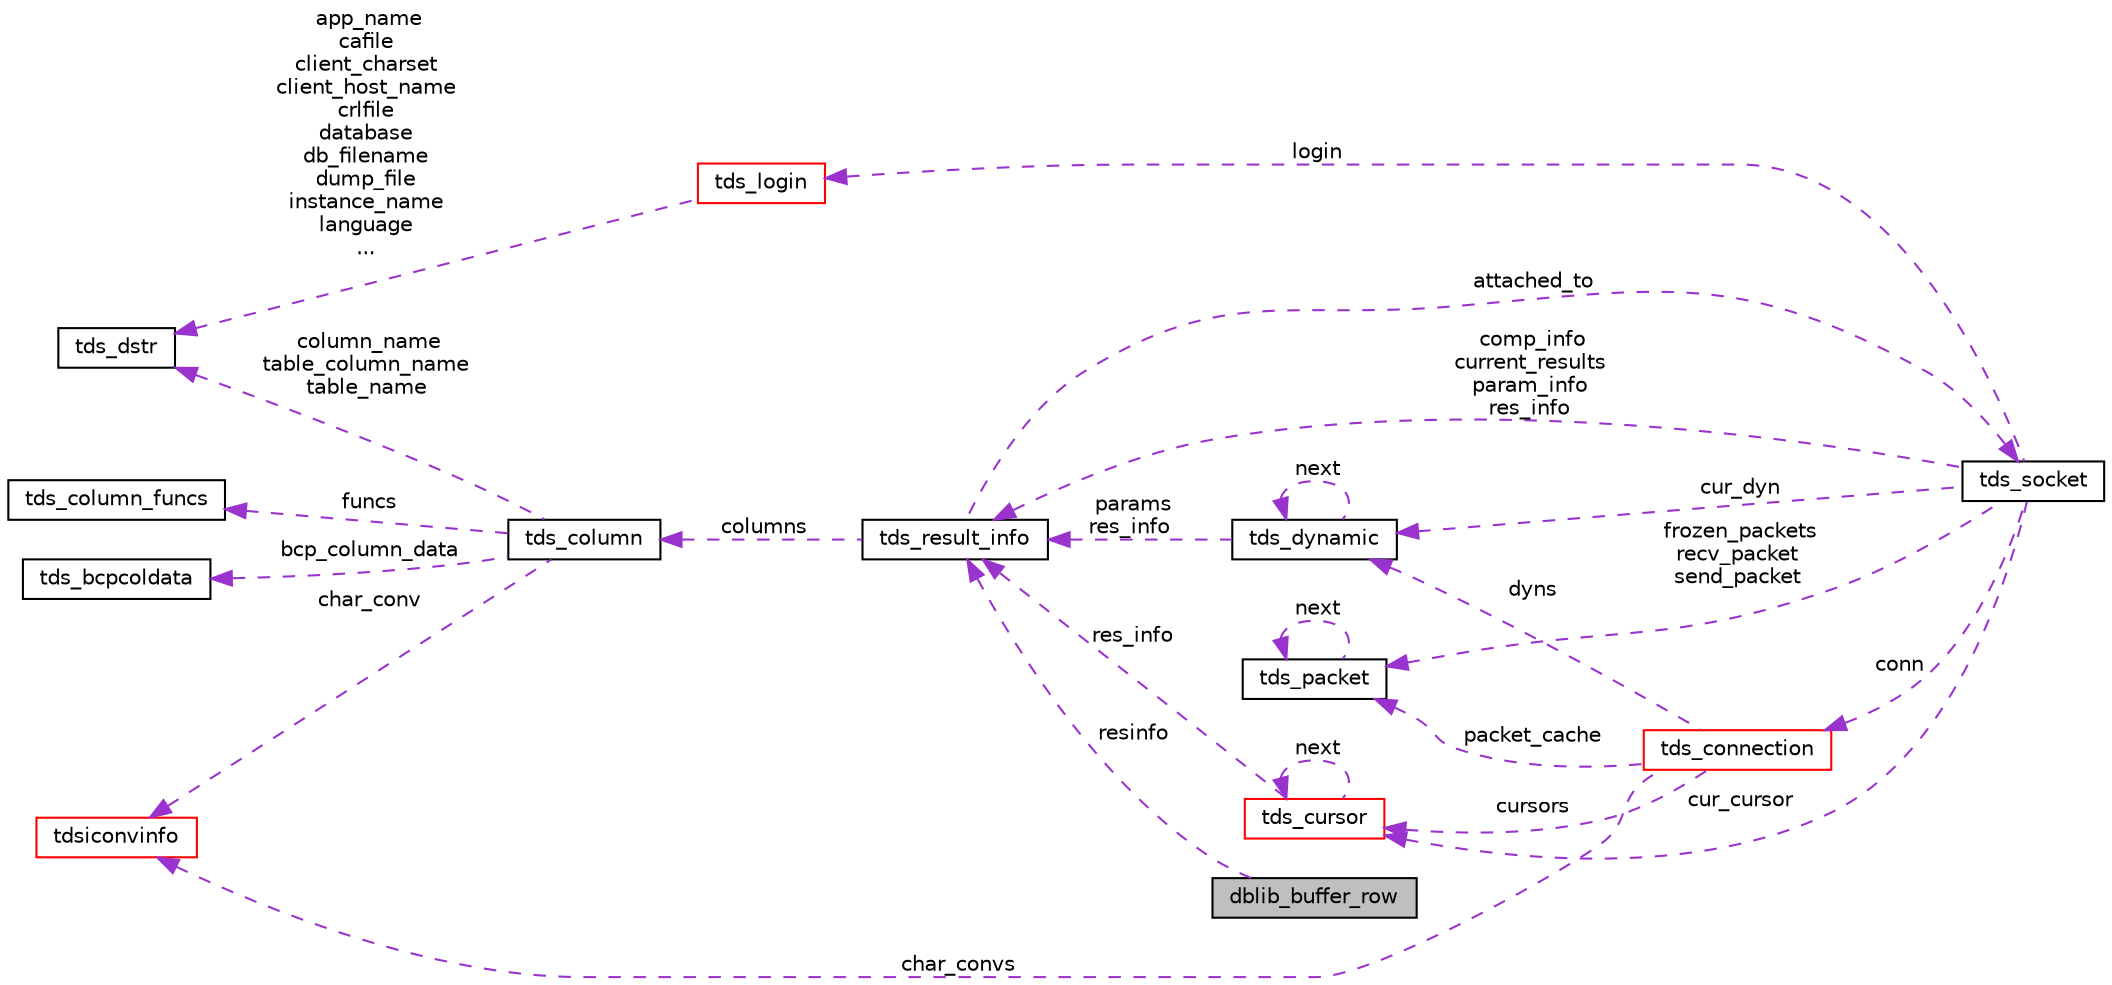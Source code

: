 digraph "dblib_buffer_row"
{
 // LATEX_PDF_SIZE
  edge [fontname="Helvetica",fontsize="10",labelfontname="Helvetica",labelfontsize="10"];
  node [fontname="Helvetica",fontsize="10",shape=record];
  rankdir="LR";
  Node1 [label="dblib_buffer_row",height=0.2,width=0.4,color="black", fillcolor="grey75", style="filled", fontcolor="black",tooltip=" "];
  Node2 -> Node1 [dir="back",color="darkorchid3",fontsize="10",style="dashed",label=" resinfo" ,fontname="Helvetica"];
  Node2 [label="tds_result_info",height=0.2,width=0.4,color="black", fillcolor="white", style="filled",URL="$a01183.html",tooltip="Hold information for any results."];
  Node3 -> Node2 [dir="back",color="darkorchid3",fontsize="10",style="dashed",label=" attached_to" ,fontname="Helvetica"];
  Node3 [label="tds_socket",height=0.2,width=0.4,color="black", fillcolor="white", style="filled",URL="$a01235.html",tooltip="Information for a server connection."];
  Node4 -> Node3 [dir="back",color="darkorchid3",fontsize="10",style="dashed",label=" login" ,fontname="Helvetica"];
  Node4 [label="tds_login",height=0.2,width=0.4,color="red", fillcolor="white", style="filled",URL="$a01143.html",tooltip=" "];
  Node7 -> Node4 [dir="back",color="darkorchid3",fontsize="10",style="dashed",label=" app_name\ncafile\nclient_charset\nclient_host_name\ncrlfile\ndatabase\ndb_filename\ndump_file\ninstance_name\nlanguage\n..." ,fontname="Helvetica"];
  Node7 [label="tds_dstr",height=0.2,width=0.4,color="black", fillcolor="white", style="filled",URL="$a01283.html",tooltip="Structure to hold a string."];
  Node8 -> Node3 [dir="back",color="darkorchid3",fontsize="10",style="dashed",label=" frozen_packets\nrecv_packet\nsend_packet" ,fontname="Helvetica"];
  Node8 [label="tds_packet",height=0.2,width=0.4,color="black", fillcolor="white", style="filled",URL="$a01223.html",tooltip=" "];
  Node8 -> Node8 [dir="back",color="darkorchid3",fontsize="10",style="dashed",label=" next" ,fontname="Helvetica"];
  Node9 -> Node3 [dir="back",color="darkorchid3",fontsize="10",style="dashed",label=" cur_dyn" ,fontname="Helvetica"];
  Node9 [label="tds_dynamic",height=0.2,width=0.4,color="black", fillcolor="white", style="filled",URL="$a01207.html",tooltip="Holds information for a dynamic (also called prepared) query."];
  Node9 -> Node9 [dir="back",color="darkorchid3",fontsize="10",style="dashed",label=" next" ,fontname="Helvetica"];
  Node2 -> Node9 [dir="back",color="darkorchid3",fontsize="10",style="dashed",label=" params\nres_info" ,fontname="Helvetica"];
  Node2 -> Node3 [dir="back",color="darkorchid3",fontsize="10",style="dashed",label=" comp_info\ncurrent_results\nparam_info\nres_info" ,fontname="Helvetica"];
  Node10 -> Node3 [dir="back",color="darkorchid3",fontsize="10",style="dashed",label=" cur_cursor" ,fontname="Helvetica"];
  Node10 [label="tds_cursor",height=0.2,width=0.4,color="red", fillcolor="white", style="filled",URL="$a01199.html",tooltip="Holds informations about a cursor."];
  Node2 -> Node10 [dir="back",color="darkorchid3",fontsize="10",style="dashed",label=" res_info" ,fontname="Helvetica"];
  Node10 -> Node10 [dir="back",color="darkorchid3",fontsize="10",style="dashed",label=" next" ,fontname="Helvetica"];
  Node12 -> Node3 [dir="back",color="darkorchid3",fontsize="10",style="dashed",label=" conn" ,fontname="Helvetica"];
  Node12 [label="tds_connection",height=0.2,width=0.4,color="red", fillcolor="white", style="filled",URL="$a01231.html",tooltip=" "];
  Node8 -> Node12 [dir="back",color="darkorchid3",fontsize="10",style="dashed",label=" packet_cache" ,fontname="Helvetica"];
  Node9 -> Node12 [dir="back",color="darkorchid3",fontsize="10",style="dashed",label=" dyns" ,fontname="Helvetica"];
  Node18 -> Node12 [dir="back",color="darkorchid3",fontsize="10",style="dashed",label=" char_convs" ,fontname="Helvetica"];
  Node18 [label="tdsiconvinfo",height=0.2,width=0.4,color="red", fillcolor="white", style="filled",URL="$a00983.html",tooltip=" "];
  Node10 -> Node12 [dir="back",color="darkorchid3",fontsize="10",style="dashed",label=" cursors" ,fontname="Helvetica"];
  Node22 -> Node2 [dir="back",color="darkorchid3",fontsize="10",style="dashed",label=" columns" ,fontname="Helvetica"];
  Node22 [label="tds_column",height=0.2,width=0.4,color="black", fillcolor="white", style="filled",URL="$a01175.html",tooltip="Metadata about columns in regular and compute rows."];
  Node18 -> Node22 [dir="back",color="darkorchid3",fontsize="10",style="dashed",label=" char_conv" ,fontname="Helvetica"];
  Node7 -> Node22 [dir="back",color="darkorchid3",fontsize="10",style="dashed",label=" column_name\ntable_column_name\ntable_name" ,fontname="Helvetica"];
  Node23 -> Node22 [dir="back",color="darkorchid3",fontsize="10",style="dashed",label=" funcs" ,fontname="Helvetica"];
  Node23 [label="tds_column_funcs",height=0.2,width=0.4,color="black", fillcolor="white", style="filled",URL="$a01171.html",tooltip=" "];
  Node24 -> Node22 [dir="back",color="darkorchid3",fontsize="10",style="dashed",label=" bcp_column_data" ,fontname="Helvetica"];
  Node24 [label="tds_bcpcoldata",height=0.2,width=0.4,color="black", fillcolor="white", style="filled",URL="$a01167.html",tooltip=" "];
}
